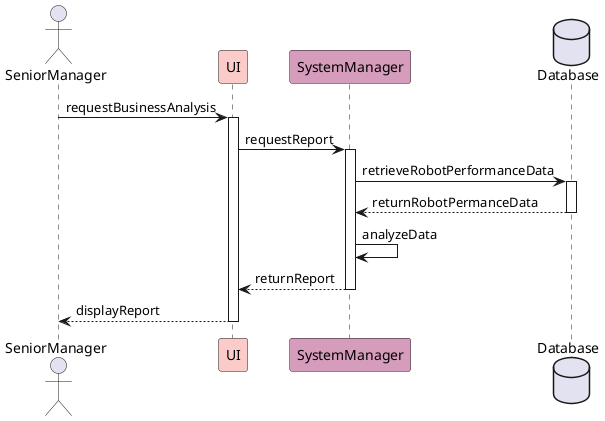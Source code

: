 @startuml ABasicSeqDiagram

actor SeniorManager
participant UI #FBCBC9
participant SystemManager #d69cbc
database Database as DB 
' participant SimulationEngine #a2d5c6

SeniorManager -> UI: requestBusinessAnalysis
activate UI 
UI -> SystemManager: requestReport
activate SystemManager
SystemManager -> DB: retrieveRobotPerformanceData
activate DB

DB --> SystemManager: returnRobotPermanceData
deactivate DB
SystemManager -> SystemManager: analyzeData
SystemManager --> UI: returnReport
deactivate SystemManager

UI --> SeniorManager: displayReport
deactivate UI





@enduml